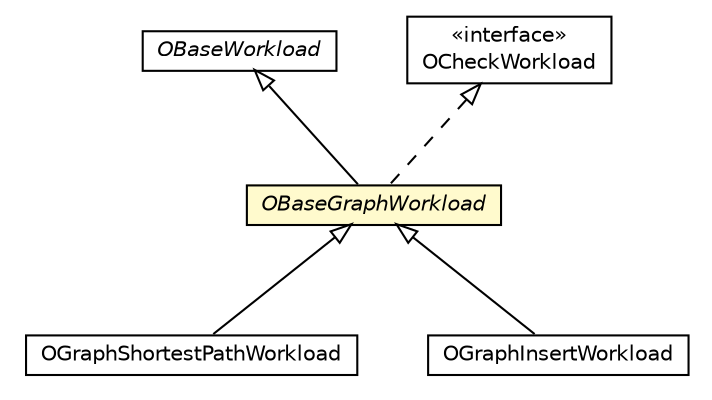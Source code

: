 #!/usr/local/bin/dot
#
# Class diagram 
# Generated by UMLGraph version R5_6-24-gf6e263 (http://www.umlgraph.org/)
#

digraph G {
	edge [fontname="Helvetica",fontsize=10,labelfontname="Helvetica",labelfontsize=10];
	node [fontname="Helvetica",fontsize=10,shape=plaintext];
	nodesep=0.25;
	ranksep=0.5;
	// com.orientechnologies.orient.stresstest.workload.OBaseWorkload
	c1652735 [label=<<table title="com.orientechnologies.orient.stresstest.workload.OBaseWorkload" border="0" cellborder="1" cellspacing="0" cellpadding="2" port="p" href="../../stresstest/workload/OBaseWorkload.html">
		<tr><td><table border="0" cellspacing="0" cellpadding="1">
<tr><td align="center" balign="center"><font face="Helvetica-Oblique"> OBaseWorkload </font></td></tr>
		</table></td></tr>
		</table>>, URL="../../stresstest/workload/OBaseWorkload.html", fontname="Helvetica", fontcolor="black", fontsize=10.0];
	// com.orientechnologies.orient.stresstest.workload.OCheckWorkload
	c1652740 [label=<<table title="com.orientechnologies.orient.stresstest.workload.OCheckWorkload" border="0" cellborder="1" cellspacing="0" cellpadding="2" port="p" href="../../stresstest/workload/OCheckWorkload.html">
		<tr><td><table border="0" cellspacing="0" cellpadding="1">
<tr><td align="center" balign="center"> &#171;interface&#187; </td></tr>
<tr><td align="center" balign="center"> OCheckWorkload </td></tr>
		</table></td></tr>
		</table>>, URL="../../stresstest/workload/OCheckWorkload.html", fontname="Helvetica", fontcolor="black", fontsize=10.0];
	// com.orientechnologies.orient.graph.stresstest.OBaseGraphWorkload
	c1653048 [label=<<table title="com.orientechnologies.orient.graph.stresstest.OBaseGraphWorkload" border="0" cellborder="1" cellspacing="0" cellpadding="2" port="p" bgcolor="lemonChiffon" href="./OBaseGraphWorkload.html">
		<tr><td><table border="0" cellspacing="0" cellpadding="1">
<tr><td align="center" balign="center"><font face="Helvetica-Oblique"> OBaseGraphWorkload </font></td></tr>
		</table></td></tr>
		</table>>, URL="./OBaseGraphWorkload.html", fontname="Helvetica", fontcolor="black", fontsize=10.0];
	// com.orientechnologies.orient.graph.stresstest.OGraphShortestPathWorkload
	c1653050 [label=<<table title="com.orientechnologies.orient.graph.stresstest.OGraphShortestPathWorkload" border="0" cellborder="1" cellspacing="0" cellpadding="2" port="p" href="./OGraphShortestPathWorkload.html">
		<tr><td><table border="0" cellspacing="0" cellpadding="1">
<tr><td align="center" balign="center"> OGraphShortestPathWorkload </td></tr>
		</table></td></tr>
		</table>>, URL="./OGraphShortestPathWorkload.html", fontname="Helvetica", fontcolor="black", fontsize=10.0];
	// com.orientechnologies.orient.graph.stresstest.OGraphInsertWorkload
	c1653051 [label=<<table title="com.orientechnologies.orient.graph.stresstest.OGraphInsertWorkload" border="0" cellborder="1" cellspacing="0" cellpadding="2" port="p" href="./OGraphInsertWorkload.html">
		<tr><td><table border="0" cellspacing="0" cellpadding="1">
<tr><td align="center" balign="center"> OGraphInsertWorkload </td></tr>
		</table></td></tr>
		</table>>, URL="./OGraphInsertWorkload.html", fontname="Helvetica", fontcolor="black", fontsize=10.0];
	//com.orientechnologies.orient.graph.stresstest.OBaseGraphWorkload extends com.orientechnologies.orient.stresstest.workload.OBaseWorkload
	c1652735:p -> c1653048:p [dir=back,arrowtail=empty];
	//com.orientechnologies.orient.graph.stresstest.OBaseGraphWorkload implements com.orientechnologies.orient.stresstest.workload.OCheckWorkload
	c1652740:p -> c1653048:p [dir=back,arrowtail=empty,style=dashed];
	//com.orientechnologies.orient.graph.stresstest.OGraphShortestPathWorkload extends com.orientechnologies.orient.graph.stresstest.OBaseGraphWorkload
	c1653048:p -> c1653050:p [dir=back,arrowtail=empty];
	//com.orientechnologies.orient.graph.stresstest.OGraphInsertWorkload extends com.orientechnologies.orient.graph.stresstest.OBaseGraphWorkload
	c1653048:p -> c1653051:p [dir=back,arrowtail=empty];
}

